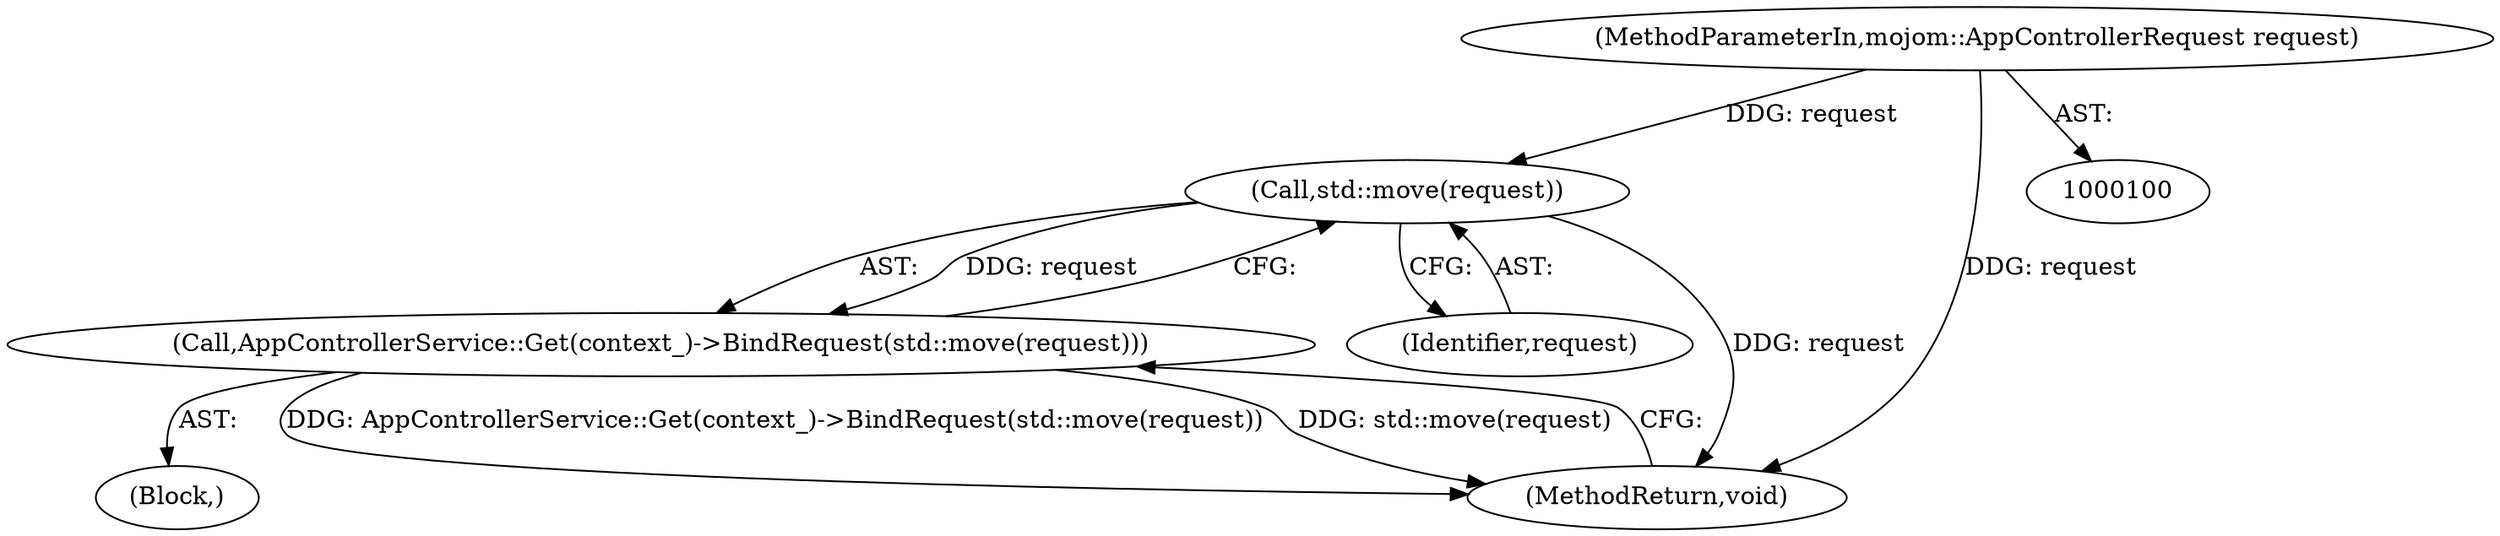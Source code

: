 digraph "0_Chrome_8cfe2463cec6835c7b0b73dcb2ab2edaf035e3f9_10@API" {
"1000104" [label="(Call,std::move(request))"];
"1000101" [label="(MethodParameterIn,mojom::AppControllerRequest request)"];
"1000103" [label="(Call,AppControllerService::Get(context_)->BindRequest(std::move(request)))"];
"1000105" [label="(Identifier,request)"];
"1000102" [label="(Block,)"];
"1000101" [label="(MethodParameterIn,mojom::AppControllerRequest request)"];
"1000104" [label="(Call,std::move(request))"];
"1000103" [label="(Call,AppControllerService::Get(context_)->BindRequest(std::move(request)))"];
"1000106" [label="(MethodReturn,void)"];
"1000104" -> "1000103"  [label="AST: "];
"1000104" -> "1000105"  [label="CFG: "];
"1000105" -> "1000104"  [label="AST: "];
"1000103" -> "1000104"  [label="CFG: "];
"1000104" -> "1000106"  [label="DDG: request"];
"1000104" -> "1000103"  [label="DDG: request"];
"1000101" -> "1000104"  [label="DDG: request"];
"1000101" -> "1000100"  [label="AST: "];
"1000101" -> "1000106"  [label="DDG: request"];
"1000103" -> "1000102"  [label="AST: "];
"1000106" -> "1000103"  [label="CFG: "];
"1000103" -> "1000106"  [label="DDG: AppControllerService::Get(context_)->BindRequest(std::move(request))"];
"1000103" -> "1000106"  [label="DDG: std::move(request)"];
}
